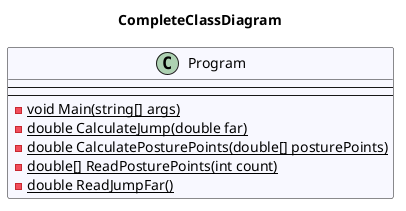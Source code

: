 @startuml CompleteClassDiagram
title CompleteClassDiagram
 class Program #GhostWhite {
---
---
- {static} void Main(string[] args)
- {static} double CalculateJump(double far)
- {static} double CalculatePosturePoints(double[] posturePoints)
- {static} double[] ReadPosturePoints(int count)
- {static} double ReadJumpFar()
}
@enduml
